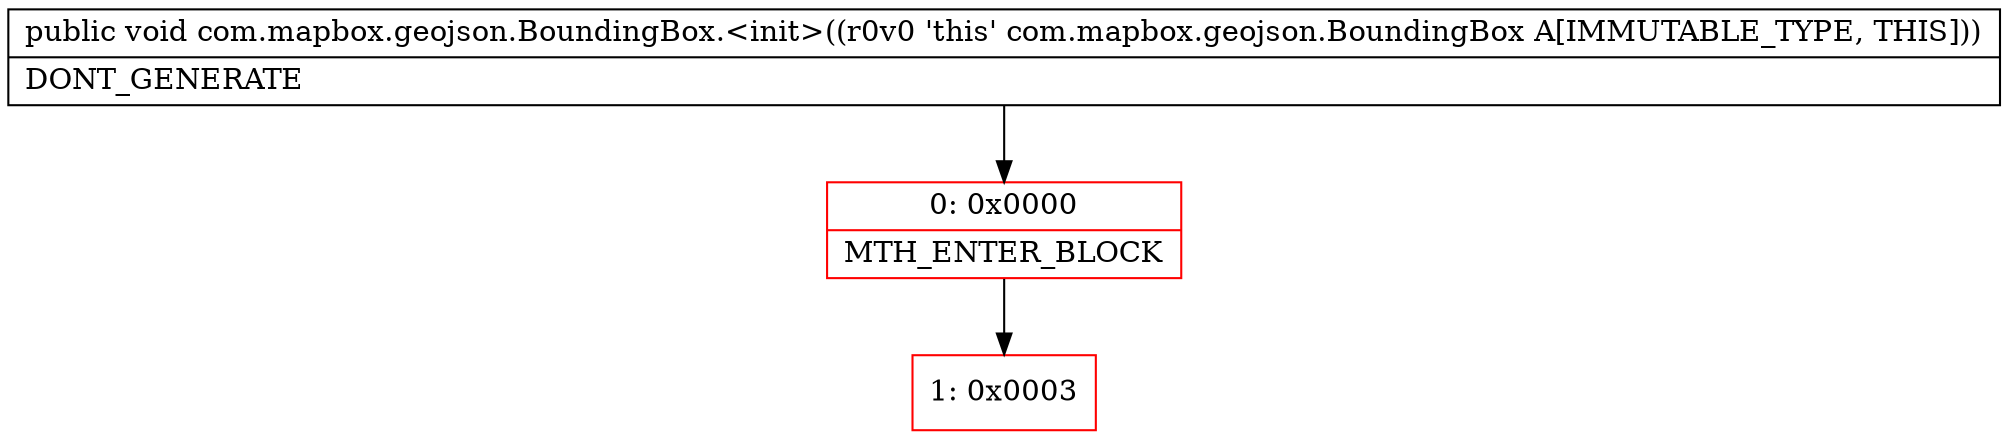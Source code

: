digraph "CFG forcom.mapbox.geojson.BoundingBox.\<init\>()V" {
subgraph cluster_Region_62993154 {
label = "R(0)";
node [shape=record,color=blue];
}
Node_0 [shape=record,color=red,label="{0\:\ 0x0000|MTH_ENTER_BLOCK\l}"];
Node_1 [shape=record,color=red,label="{1\:\ 0x0003}"];
MethodNode[shape=record,label="{public void com.mapbox.geojson.BoundingBox.\<init\>((r0v0 'this' com.mapbox.geojson.BoundingBox A[IMMUTABLE_TYPE, THIS]))  | DONT_GENERATE\l}"];
MethodNode -> Node_0;
Node_0 -> Node_1;
}


